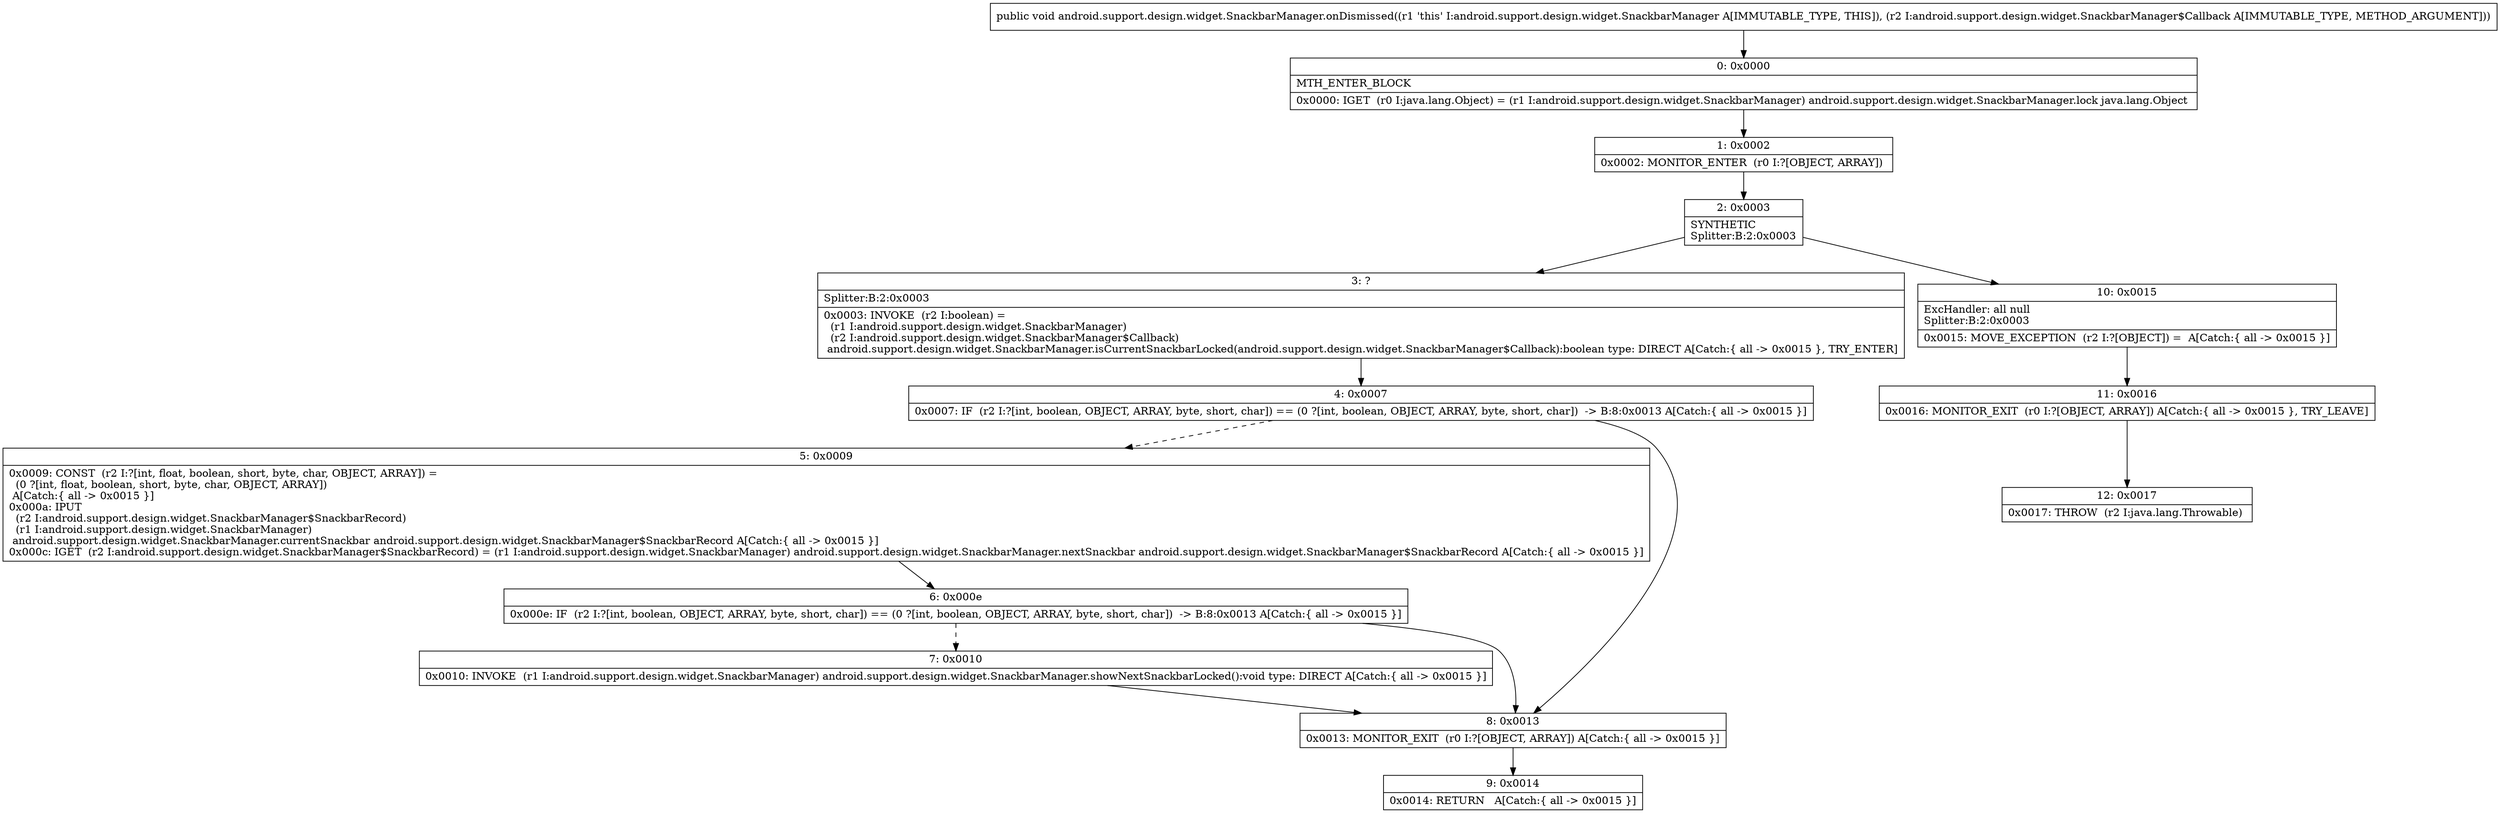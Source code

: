digraph "CFG forandroid.support.design.widget.SnackbarManager.onDismissed(Landroid\/support\/design\/widget\/SnackbarManager$Callback;)V" {
Node_0 [shape=record,label="{0\:\ 0x0000|MTH_ENTER_BLOCK\l|0x0000: IGET  (r0 I:java.lang.Object) = (r1 I:android.support.design.widget.SnackbarManager) android.support.design.widget.SnackbarManager.lock java.lang.Object \l}"];
Node_1 [shape=record,label="{1\:\ 0x0002|0x0002: MONITOR_ENTER  (r0 I:?[OBJECT, ARRAY]) \l}"];
Node_2 [shape=record,label="{2\:\ 0x0003|SYNTHETIC\lSplitter:B:2:0x0003\l}"];
Node_3 [shape=record,label="{3\:\ ?|Splitter:B:2:0x0003\l|0x0003: INVOKE  (r2 I:boolean) = \l  (r1 I:android.support.design.widget.SnackbarManager)\l  (r2 I:android.support.design.widget.SnackbarManager$Callback)\l android.support.design.widget.SnackbarManager.isCurrentSnackbarLocked(android.support.design.widget.SnackbarManager$Callback):boolean type: DIRECT A[Catch:\{ all \-\> 0x0015 \}, TRY_ENTER]\l}"];
Node_4 [shape=record,label="{4\:\ 0x0007|0x0007: IF  (r2 I:?[int, boolean, OBJECT, ARRAY, byte, short, char]) == (0 ?[int, boolean, OBJECT, ARRAY, byte, short, char])  \-\> B:8:0x0013 A[Catch:\{ all \-\> 0x0015 \}]\l}"];
Node_5 [shape=record,label="{5\:\ 0x0009|0x0009: CONST  (r2 I:?[int, float, boolean, short, byte, char, OBJECT, ARRAY]) = \l  (0 ?[int, float, boolean, short, byte, char, OBJECT, ARRAY])\l A[Catch:\{ all \-\> 0x0015 \}]\l0x000a: IPUT  \l  (r2 I:android.support.design.widget.SnackbarManager$SnackbarRecord)\l  (r1 I:android.support.design.widget.SnackbarManager)\l android.support.design.widget.SnackbarManager.currentSnackbar android.support.design.widget.SnackbarManager$SnackbarRecord A[Catch:\{ all \-\> 0x0015 \}]\l0x000c: IGET  (r2 I:android.support.design.widget.SnackbarManager$SnackbarRecord) = (r1 I:android.support.design.widget.SnackbarManager) android.support.design.widget.SnackbarManager.nextSnackbar android.support.design.widget.SnackbarManager$SnackbarRecord A[Catch:\{ all \-\> 0x0015 \}]\l}"];
Node_6 [shape=record,label="{6\:\ 0x000e|0x000e: IF  (r2 I:?[int, boolean, OBJECT, ARRAY, byte, short, char]) == (0 ?[int, boolean, OBJECT, ARRAY, byte, short, char])  \-\> B:8:0x0013 A[Catch:\{ all \-\> 0x0015 \}]\l}"];
Node_7 [shape=record,label="{7\:\ 0x0010|0x0010: INVOKE  (r1 I:android.support.design.widget.SnackbarManager) android.support.design.widget.SnackbarManager.showNextSnackbarLocked():void type: DIRECT A[Catch:\{ all \-\> 0x0015 \}]\l}"];
Node_8 [shape=record,label="{8\:\ 0x0013|0x0013: MONITOR_EXIT  (r0 I:?[OBJECT, ARRAY]) A[Catch:\{ all \-\> 0x0015 \}]\l}"];
Node_9 [shape=record,label="{9\:\ 0x0014|0x0014: RETURN   A[Catch:\{ all \-\> 0x0015 \}]\l}"];
Node_10 [shape=record,label="{10\:\ 0x0015|ExcHandler: all null\lSplitter:B:2:0x0003\l|0x0015: MOVE_EXCEPTION  (r2 I:?[OBJECT]) =  A[Catch:\{ all \-\> 0x0015 \}]\l}"];
Node_11 [shape=record,label="{11\:\ 0x0016|0x0016: MONITOR_EXIT  (r0 I:?[OBJECT, ARRAY]) A[Catch:\{ all \-\> 0x0015 \}, TRY_LEAVE]\l}"];
Node_12 [shape=record,label="{12\:\ 0x0017|0x0017: THROW  (r2 I:java.lang.Throwable) \l}"];
MethodNode[shape=record,label="{public void android.support.design.widget.SnackbarManager.onDismissed((r1 'this' I:android.support.design.widget.SnackbarManager A[IMMUTABLE_TYPE, THIS]), (r2 I:android.support.design.widget.SnackbarManager$Callback A[IMMUTABLE_TYPE, METHOD_ARGUMENT])) }"];
MethodNode -> Node_0;
Node_0 -> Node_1;
Node_1 -> Node_2;
Node_2 -> Node_3;
Node_2 -> Node_10;
Node_3 -> Node_4;
Node_4 -> Node_5[style=dashed];
Node_4 -> Node_8;
Node_5 -> Node_6;
Node_6 -> Node_7[style=dashed];
Node_6 -> Node_8;
Node_7 -> Node_8;
Node_8 -> Node_9;
Node_10 -> Node_11;
Node_11 -> Node_12;
}

